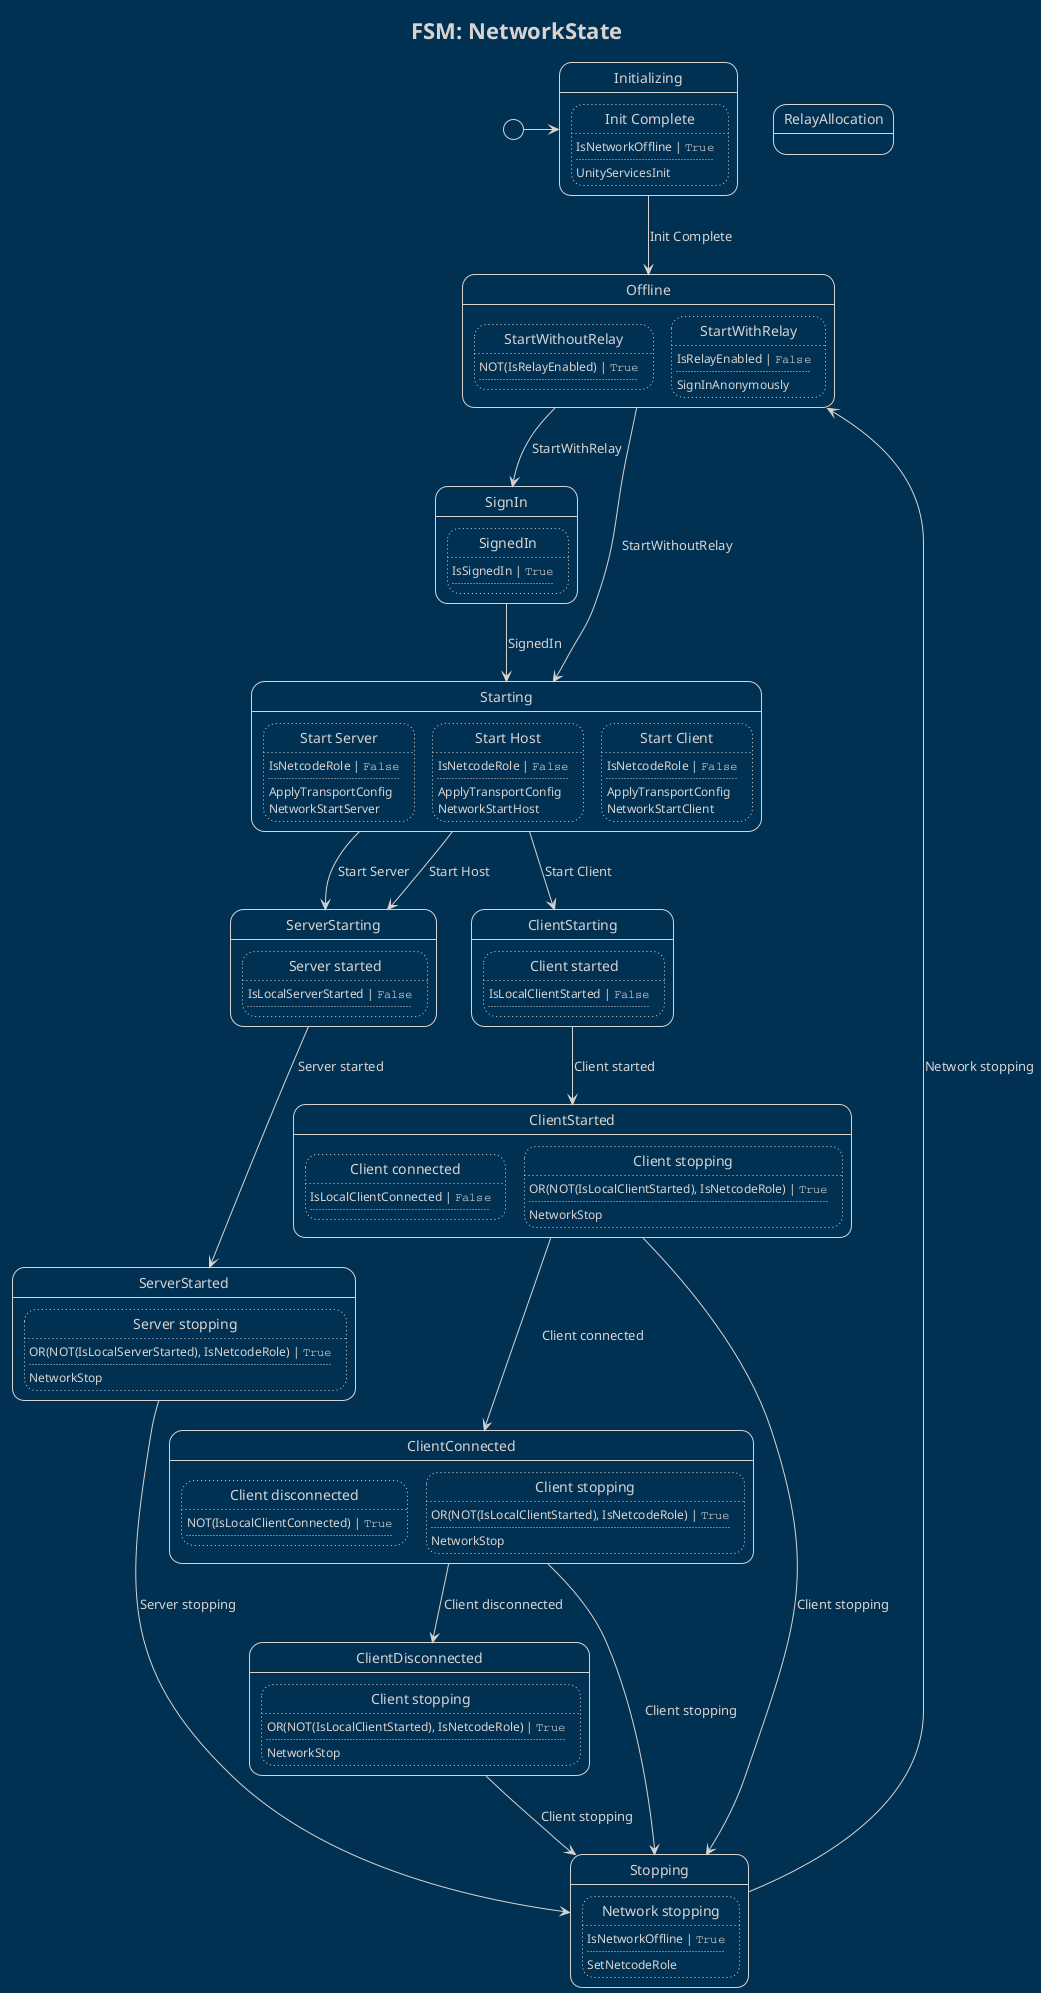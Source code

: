 @startuml

!theme blueprint
hide empty description

title FSM: NetworkState

state "Initializing" as state0
state state0 {
	state "Init Complete" as state0_trans0
	state state0_trans0 #line.dotted {
		state0_trans0 : IsNetworkOffline | ""True""
		state0_trans0 : ....
		state0_trans0 : UnityServicesInit
	}
}
state "Offline" as state1
state state1 {
	state "StartWithoutRelay" as state1_trans0
	state state1_trans0 #line.dotted {
		state1_trans0 : NOT(IsRelayEnabled) | ""True""
		state1_trans0 : ....
	}
	state "StartWithRelay" as state1_trans1
	state state1_trans1 #line.dotted {
		state1_trans1 : IsRelayEnabled | ""False""
		state1_trans1 : ....
		state1_trans1 : SignInAnonymously
	}
}
state "SignIn" as state2
state state2 {
	state "SignedIn" as state2_trans0
	state state2_trans0 #line.dotted {
		state2_trans0 : IsSignedIn | ""True""
		state2_trans0 : ....
	}
}
state "RelayAllocation" as state3
state state3 {
}
state "Starting" as state4
state state4 {
	state "Start Server" as state4_trans0
	state state4_trans0 #line.dotted {
		state4_trans0 : IsNetcodeRole | ""False""
		state4_trans0 : ....
		state4_trans0 : ApplyTransportConfig
		state4_trans0 : NetworkStartServer
	}
	state "Start Host" as state4_trans1
	state state4_trans1 #line.dotted {
		state4_trans1 : IsNetcodeRole | ""False""
		state4_trans1 : ....
		state4_trans1 : ApplyTransportConfig
		state4_trans1 : NetworkStartHost
	}
	state "Start Client" as state4_trans2
	state state4_trans2 #line.dotted {
		state4_trans2 : IsNetcodeRole | ""False""
		state4_trans2 : ....
		state4_trans2 : ApplyTransportConfig
		state4_trans2 : NetworkStartClient
	}
}
state "ServerStarting" as state5
state state5 {
	state "Server started" as state5_trans0
	state state5_trans0 #line.dotted {
		state5_trans0 : IsLocalServerStarted | ""False""
		state5_trans0 : ....
	}
}
state "ServerStarted" as state6
state state6 {
	state "Server stopping" as state6_trans0
	state state6_trans0 #line.dotted {
		state6_trans0 : OR(NOT(IsLocalServerStarted), IsNetcodeRole) | ""True""
		state6_trans0 : ....
		state6_trans0 : NetworkStop
	}
}
state "ClientStarting" as state7
state state7 {
	state "Client started" as state7_trans0
	state state7_trans0 #line.dotted {
		state7_trans0 : IsLocalClientStarted | ""False""
		state7_trans0 : ....
	}
}
state "ClientStarted" as state8
state state8 {
	state "Client connected" as state8_trans0
	state state8_trans0 #line.dotted {
		state8_trans0 : IsLocalClientConnected | ""False""
		state8_trans0 : ....
	}
	state "Client stopping" as state8_trans1
	state state8_trans1 #line.dotted {
		state8_trans1 : OR(NOT(IsLocalClientStarted), IsNetcodeRole) | ""True""
		state8_trans1 : ....
		state8_trans1 : NetworkStop
	}
}
state "ClientConnected" as state9
state state9 {
	state "Client disconnected" as state9_trans0
	state state9_trans0 #line.dotted {
		state9_trans0 : NOT(IsLocalClientConnected) | ""True""
		state9_trans0 : ....
	}
	state "Client stopping" as state9_trans1
	state state9_trans1 #line.dotted {
		state9_trans1 : OR(NOT(IsLocalClientStarted), IsNetcodeRole) | ""True""
		state9_trans1 : ....
		state9_trans1 : NetworkStop
	}
}
state "ClientDisconnected" as state10
state state10 {
	state "Client stopping" as state10_trans0
	state state10_trans0 #line.dotted {
		state10_trans0 : OR(NOT(IsLocalClientStarted), IsNetcodeRole) | ""True""
		state10_trans0 : ....
		state10_trans0 : NetworkStop
	}
}
state "Stopping" as state11
state state11 {
	state "Network stopping" as state11_trans0
	state state11_trans0 #line.dotted {
		state11_trans0 : IsNetworkOffline | ""True""
		state11_trans0 : ....
		state11_trans0 : SetNetcodeRole
	}
}


[*] -> state0
state0 --> state1 : Init Complete
state1 --> state4 : StartWithoutRelay
state1 --> state2 : StartWithRelay
state2 --> state4 : SignedIn
state4 --> state5 : Start Server
state4 --> state5 : Start Host
state4 --> state7 : Start Client
state5 --> state6 : Server started
state6 --> state11 : Server stopping
state7 --> state8 : Client started
state8 --> state9 : Client connected
state8 --> state11 : Client stopping
state9 --> state10 : Client disconnected
state9 --> state11 : Client stopping
state10 --> state11 : Client stopping
state11 --> state1 : Network stopping


@enduml